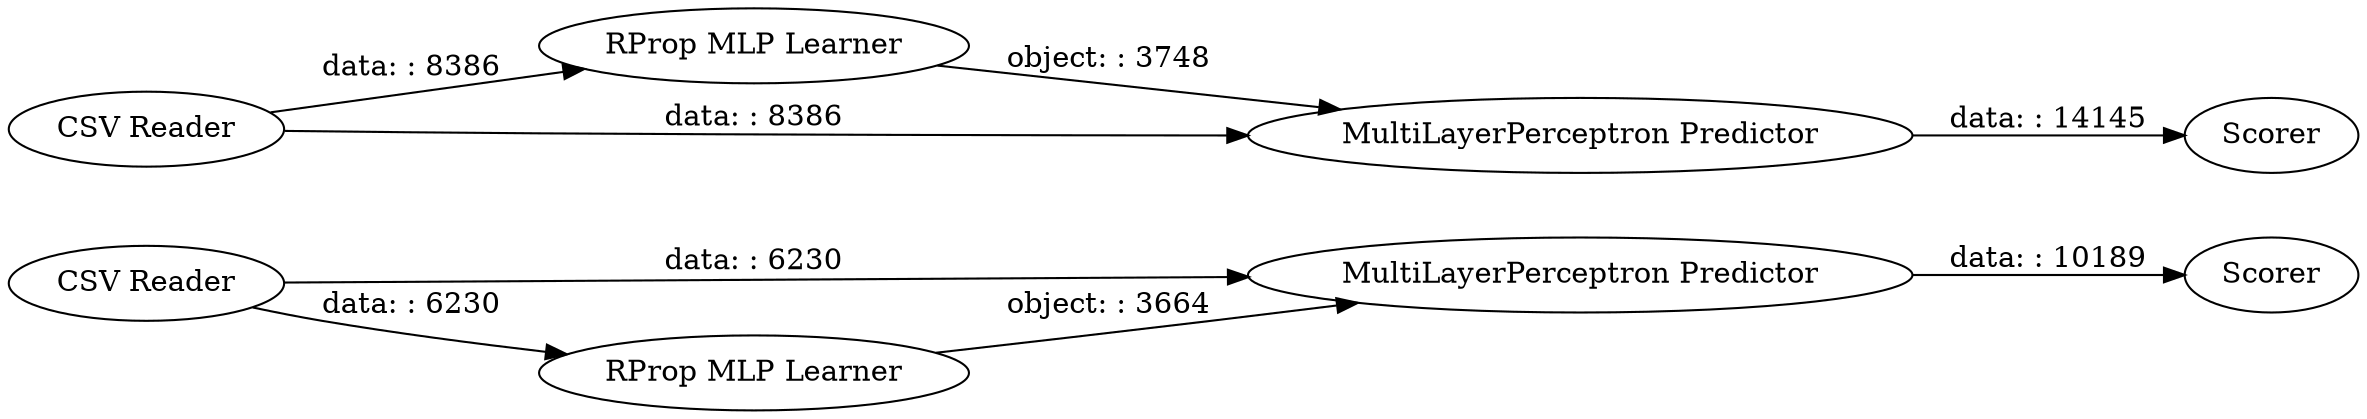 digraph {
	"-70498713370613599_9" [label=Scorer]
	"-70498713370613599_3" [label="RProp MLP Learner"]
	"-70498713370613599_4" [label="MultiLayerPerceptron Predictor"]
	"-70498713370613599_7" [label="MultiLayerPerceptron Predictor"]
	"-70498713370613599_5" [label=Scorer]
	"-70498713370613599_8" [label="RProp MLP Learner"]
	"-70498713370613599_6" [label="CSV Reader"]
	"-70498713370613599_1" [label="CSV Reader"]
	"-70498713370613599_7" -> "-70498713370613599_9" [label="data: : 10189"]
	"-70498713370613599_3" -> "-70498713370613599_4" [label="object: : 3748"]
	"-70498713370613599_1" -> "-70498713370613599_3" [label="data: : 8386"]
	"-70498713370613599_1" -> "-70498713370613599_4" [label="data: : 8386"]
	"-70498713370613599_4" -> "-70498713370613599_5" [label="data: : 14145"]
	"-70498713370613599_6" -> "-70498713370613599_7" [label="data: : 6230"]
	"-70498713370613599_6" -> "-70498713370613599_8" [label="data: : 6230"]
	"-70498713370613599_8" -> "-70498713370613599_7" [label="object: : 3664"]
	rankdir=LR
}
